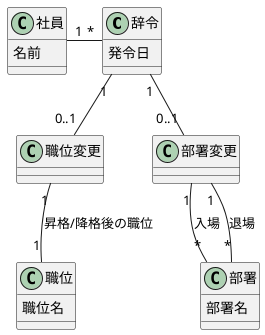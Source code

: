 @startuml

class "辞令" as Order {
    発令日
}

class "職位変更" as RankOrder {
}

class "部署変更" as DepartmentOrder {
}

class "社員" as Employee {
    名前
}

class "部署" as Department {
    部署名
}

class "職位" as Rank {
    職位名
}

DepartmentOrder "0..1" -up- "1" Order
RankOrder "0..1" -up- "1" Order

Employee "1" -right- "*" Order

RankOrder "1" -- "1" Rank : 昇格/降格後の職位
DepartmentOrder "1" -- "*" Department : 入場
DepartmentOrder "1" -- "*" Department : 退場

@enduml
